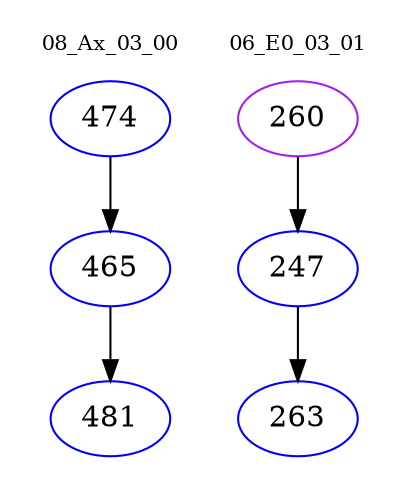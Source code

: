 digraph{
subgraph cluster_0 {
color = white
label = "08_Ax_03_00";
fontsize=10;
T0_474 [label="474", color="blue"]
T0_474 -> T0_465 [color="black"]
T0_465 [label="465", color="blue"]
T0_465 -> T0_481 [color="black"]
T0_481 [label="481", color="blue"]
}
subgraph cluster_1 {
color = white
label = "06_E0_03_01";
fontsize=10;
T1_260 [label="260", color="purple"]
T1_260 -> T1_247 [color="black"]
T1_247 [label="247", color="blue"]
T1_247 -> T1_263 [color="black"]
T1_263 [label="263", color="blue"]
}
}
